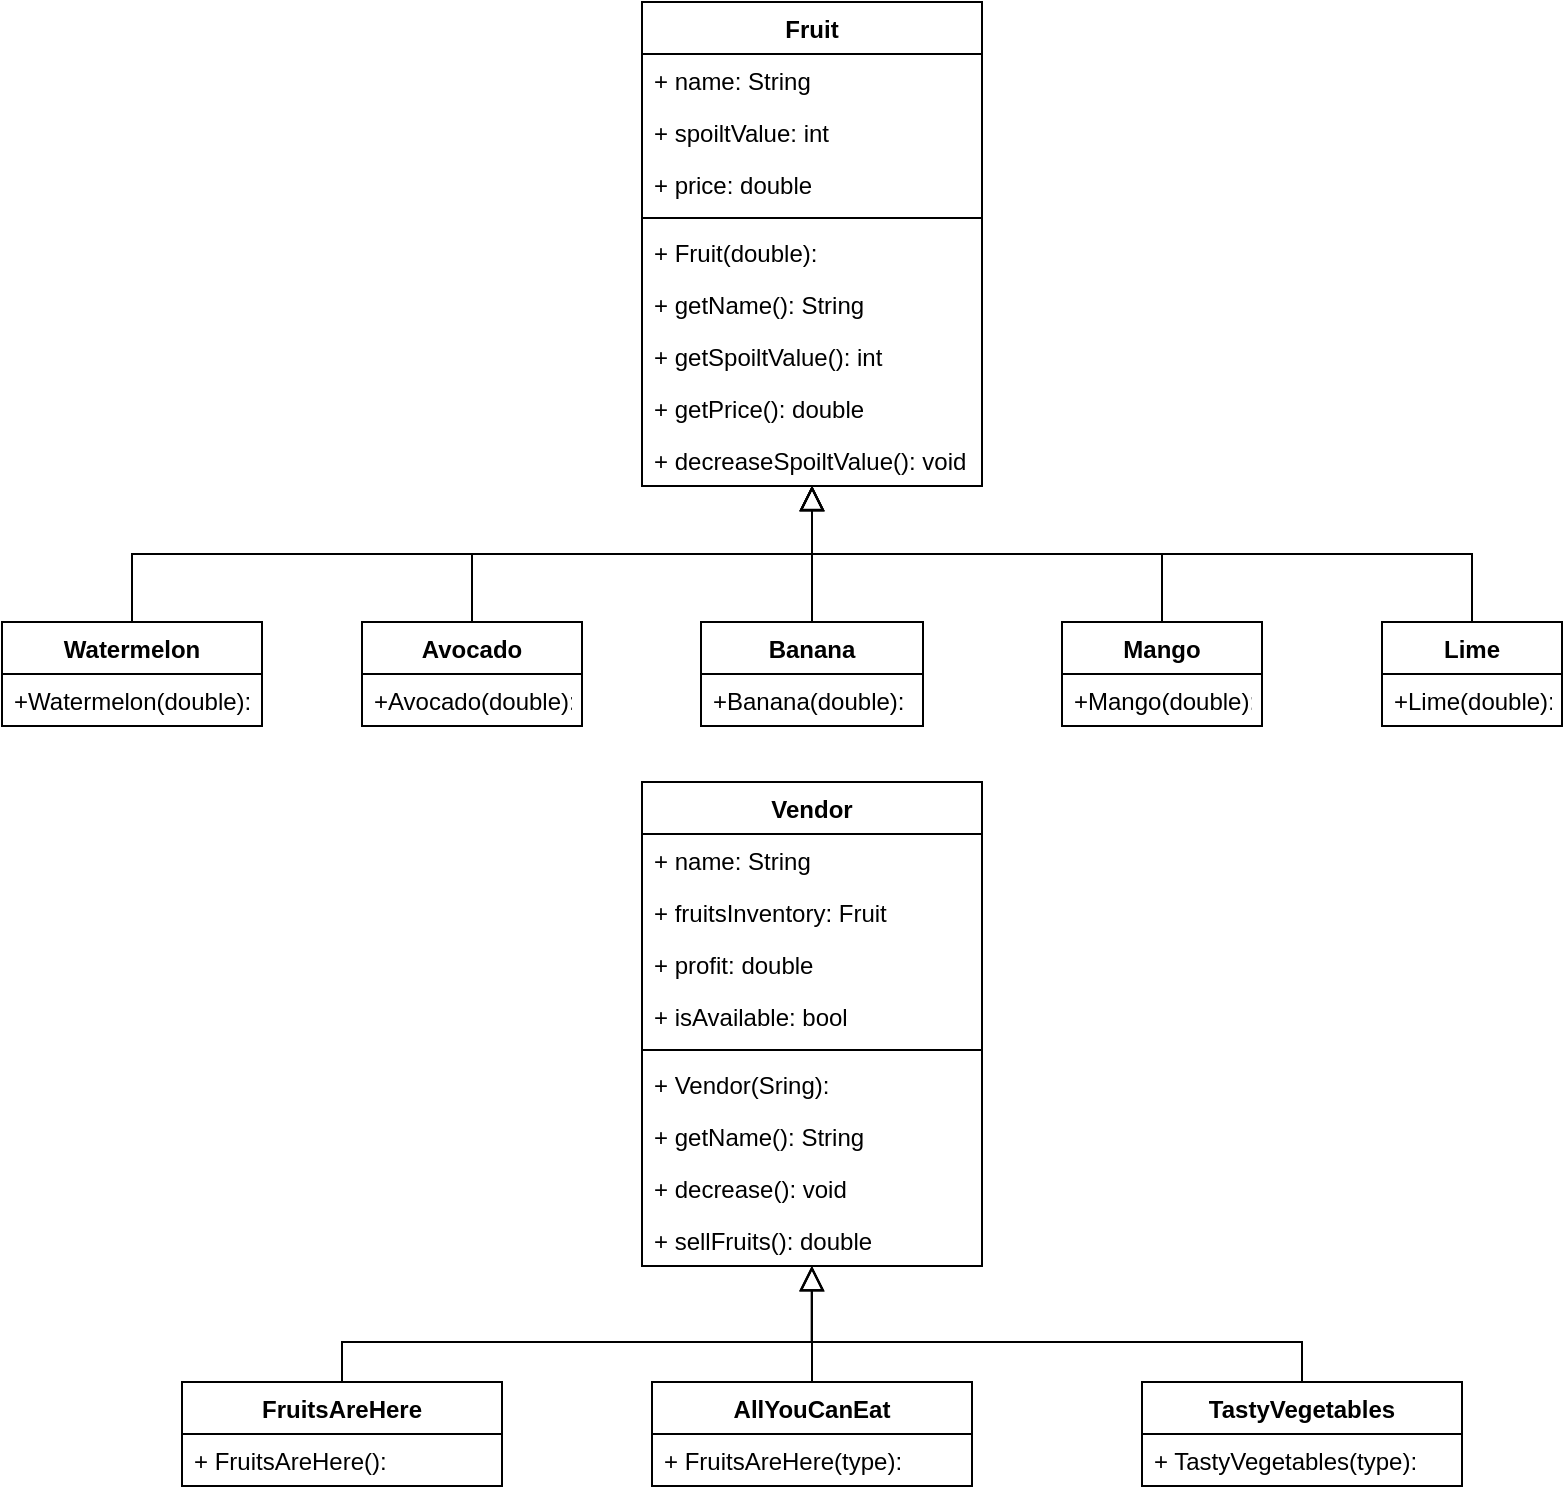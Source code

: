<mxfile version="20.5.3" type="github">
  <diagram id="C5RBs43oDa-KdzZeNtuy" name="Page-1">
    <mxGraphModel dx="951" dy="478" grid="1" gridSize="10" guides="1" tooltips="1" connect="1" arrows="1" fold="1" page="1" pageScale="1" pageWidth="827" pageHeight="1169" math="0" shadow="0">
      <root>
        <mxCell id="WIyWlLk6GJQsqaUBKTNV-0" />
        <mxCell id="WIyWlLk6GJQsqaUBKTNV-1" parent="WIyWlLk6GJQsqaUBKTNV-0" />
        <mxCell id="qY9DkQJwHZ6WqIzic8MO-0" value="Fruit" style="swimlane;fontStyle=1;align=center;verticalAlign=top;childLayout=stackLayout;horizontal=1;startSize=26;horizontalStack=0;resizeParent=1;resizeParentMax=0;resizeLast=0;collapsible=1;marginBottom=0;" parent="WIyWlLk6GJQsqaUBKTNV-1" vertex="1">
          <mxGeometry x="350" y="10" width="170" height="242" as="geometry" />
        </mxCell>
        <mxCell id="qY9DkQJwHZ6WqIzic8MO-1" value="+ name: String" style="text;strokeColor=none;fillColor=none;align=left;verticalAlign=top;spacingLeft=4;spacingRight=4;overflow=hidden;rotatable=0;points=[[0,0.5],[1,0.5]];portConstraint=eastwest;" parent="qY9DkQJwHZ6WqIzic8MO-0" vertex="1">
          <mxGeometry y="26" width="170" height="26" as="geometry" />
        </mxCell>
        <mxCell id="qY9DkQJwHZ6WqIzic8MO-4" value="+ spoiltValue: int" style="text;strokeColor=none;fillColor=none;align=left;verticalAlign=top;spacingLeft=4;spacingRight=4;overflow=hidden;rotatable=0;points=[[0,0.5],[1,0.5]];portConstraint=eastwest;" parent="qY9DkQJwHZ6WqIzic8MO-0" vertex="1">
          <mxGeometry y="52" width="170" height="26" as="geometry" />
        </mxCell>
        <mxCell id="qY9DkQJwHZ6WqIzic8MO-5" value="+ price: double" style="text;strokeColor=none;fillColor=none;align=left;verticalAlign=top;spacingLeft=4;spacingRight=4;overflow=hidden;rotatable=0;points=[[0,0.5],[1,0.5]];portConstraint=eastwest;" parent="qY9DkQJwHZ6WqIzic8MO-0" vertex="1">
          <mxGeometry y="78" width="170" height="26" as="geometry" />
        </mxCell>
        <mxCell id="qY9DkQJwHZ6WqIzic8MO-2" value="" style="line;strokeWidth=1;fillColor=none;align=left;verticalAlign=middle;spacingTop=-1;spacingLeft=3;spacingRight=3;rotatable=0;labelPosition=right;points=[];portConstraint=eastwest;strokeColor=inherit;" parent="qY9DkQJwHZ6WqIzic8MO-0" vertex="1">
          <mxGeometry y="104" width="170" height="8" as="geometry" />
        </mxCell>
        <mxCell id="qY9DkQJwHZ6WqIzic8MO-3" value="+ Fruit(double):" style="text;strokeColor=none;fillColor=none;align=left;verticalAlign=top;spacingLeft=4;spacingRight=4;overflow=hidden;rotatable=0;points=[[0,0.5],[1,0.5]];portConstraint=eastwest;" parent="qY9DkQJwHZ6WqIzic8MO-0" vertex="1">
          <mxGeometry y="112" width="170" height="26" as="geometry" />
        </mxCell>
        <mxCell id="qY9DkQJwHZ6WqIzic8MO-6" value="+ getName(): String" style="text;strokeColor=none;fillColor=none;align=left;verticalAlign=top;spacingLeft=4;spacingRight=4;overflow=hidden;rotatable=0;points=[[0,0.5],[1,0.5]];portConstraint=eastwest;" parent="qY9DkQJwHZ6WqIzic8MO-0" vertex="1">
          <mxGeometry y="138" width="170" height="26" as="geometry" />
        </mxCell>
        <mxCell id="qY9DkQJwHZ6WqIzic8MO-7" value="+ getSpoiltValue(): int" style="text;strokeColor=none;fillColor=none;align=left;verticalAlign=top;spacingLeft=4;spacingRight=4;overflow=hidden;rotatable=0;points=[[0,0.5],[1,0.5]];portConstraint=eastwest;" parent="qY9DkQJwHZ6WqIzic8MO-0" vertex="1">
          <mxGeometry y="164" width="170" height="26" as="geometry" />
        </mxCell>
        <mxCell id="qY9DkQJwHZ6WqIzic8MO-8" value="+ getPrice(): double" style="text;strokeColor=none;fillColor=none;align=left;verticalAlign=top;spacingLeft=4;spacingRight=4;overflow=hidden;rotatable=0;points=[[0,0.5],[1,0.5]];portConstraint=eastwest;" parent="qY9DkQJwHZ6WqIzic8MO-0" vertex="1">
          <mxGeometry y="190" width="170" height="26" as="geometry" />
        </mxCell>
        <mxCell id="qY9DkQJwHZ6WqIzic8MO-9" value="+ decreaseSpoiltValue(): void" style="text;strokeColor=none;fillColor=none;align=left;verticalAlign=top;spacingLeft=4;spacingRight=4;overflow=hidden;rotatable=0;points=[[0,0.5],[1,0.5]];portConstraint=eastwest;" parent="qY9DkQJwHZ6WqIzic8MO-0" vertex="1">
          <mxGeometry y="216" width="170" height="26" as="geometry" />
        </mxCell>
        <mxCell id="qY9DkQJwHZ6WqIzic8MO-10" value="" style="endArrow=block;endSize=10;endFill=0;shadow=0;strokeWidth=1;rounded=0;edgeStyle=elbowEdgeStyle;elbow=vertical;exitX=0.5;exitY=0;exitDx=0;exitDy=0;" parent="WIyWlLk6GJQsqaUBKTNV-1" source="qY9DkQJwHZ6WqIzic8MO-12" target="qY9DkQJwHZ6WqIzic8MO-9" edge="1">
          <mxGeometry width="160" relative="1" as="geometry">
            <mxPoint x="100" y="370" as="sourcePoint" />
            <mxPoint x="160" y="300" as="targetPoint" />
          </mxGeometry>
        </mxCell>
        <mxCell id="qY9DkQJwHZ6WqIzic8MO-11" value="" style="endArrow=block;endSize=10;endFill=0;shadow=0;strokeWidth=1;rounded=0;edgeStyle=elbowEdgeStyle;elbow=vertical;exitX=0.5;exitY=0;exitDx=0;exitDy=0;entryX=0.5;entryY=1.006;entryDx=0;entryDy=0;entryPerimeter=0;" parent="WIyWlLk6GJQsqaUBKTNV-1" source="qY9DkQJwHZ6WqIzic8MO-18" target="qY9DkQJwHZ6WqIzic8MO-9" edge="1">
          <mxGeometry width="160" relative="1" as="geometry">
            <mxPoint x="290" y="340" as="sourcePoint" />
            <mxPoint x="240" y="270" as="targetPoint" />
          </mxGeometry>
        </mxCell>
        <mxCell id="qY9DkQJwHZ6WqIzic8MO-12" value="Watermelon" style="swimlane;fontStyle=1;align=center;verticalAlign=top;childLayout=stackLayout;horizontal=1;startSize=26;horizontalStack=0;resizeParent=1;resizeLast=0;collapsible=1;marginBottom=0;rounded=0;shadow=0;strokeWidth=1;" parent="WIyWlLk6GJQsqaUBKTNV-1" vertex="1">
          <mxGeometry x="30" y="320" width="130" height="52" as="geometry">
            <mxRectangle x="130" y="380" width="160" height="26" as="alternateBounds" />
          </mxGeometry>
        </mxCell>
        <mxCell id="qY9DkQJwHZ6WqIzic8MO-16" value="+Watermelon(double):" style="text;align=left;verticalAlign=top;spacingLeft=4;spacingRight=4;overflow=hidden;rotatable=0;points=[[0,0.5],[1,0.5]];portConstraint=eastwest;fontStyle=0" parent="qY9DkQJwHZ6WqIzic8MO-12" vertex="1">
          <mxGeometry y="26" width="130" height="26" as="geometry" />
        </mxCell>
        <mxCell id="qY9DkQJwHZ6WqIzic8MO-18" value="Banana" style="swimlane;fontStyle=1;align=center;verticalAlign=top;childLayout=stackLayout;horizontal=1;startSize=26;horizontalStack=0;resizeParent=1;resizeLast=0;collapsible=1;marginBottom=0;rounded=0;shadow=0;strokeWidth=1;" parent="WIyWlLk6GJQsqaUBKTNV-1" vertex="1">
          <mxGeometry x="379.5" y="320" width="111" height="52" as="geometry">
            <mxRectangle x="130" y="380" width="160" height="26" as="alternateBounds" />
          </mxGeometry>
        </mxCell>
        <mxCell id="qY9DkQJwHZ6WqIzic8MO-19" value="+Banana(double):" style="text;align=left;verticalAlign=top;spacingLeft=4;spacingRight=4;overflow=hidden;rotatable=0;points=[[0,0.5],[1,0.5]];portConstraint=eastwest;fontStyle=0" parent="qY9DkQJwHZ6WqIzic8MO-18" vertex="1">
          <mxGeometry y="26" width="111" height="26" as="geometry" />
        </mxCell>
        <mxCell id="qY9DkQJwHZ6WqIzic8MO-20" value="Lime" style="swimlane;fontStyle=1;align=center;verticalAlign=top;childLayout=stackLayout;horizontal=1;startSize=26;horizontalStack=0;resizeParent=1;resizeLast=0;collapsible=1;marginBottom=0;rounded=0;shadow=0;strokeWidth=1;" parent="WIyWlLk6GJQsqaUBKTNV-1" vertex="1">
          <mxGeometry x="720" y="320" width="90" height="52" as="geometry">
            <mxRectangle x="130" y="380" width="160" height="26" as="alternateBounds" />
          </mxGeometry>
        </mxCell>
        <mxCell id="qY9DkQJwHZ6WqIzic8MO-21" value="+Lime(double):" style="text;align=left;verticalAlign=top;spacingLeft=4;spacingRight=4;overflow=hidden;rotatable=0;points=[[0,0.5],[1,0.5]];portConstraint=eastwest;fontStyle=0" parent="qY9DkQJwHZ6WqIzic8MO-20" vertex="1">
          <mxGeometry y="26" width="90" height="26" as="geometry" />
        </mxCell>
        <mxCell id="qY9DkQJwHZ6WqIzic8MO-22" value="Mango" style="swimlane;fontStyle=1;align=center;verticalAlign=top;childLayout=stackLayout;horizontal=1;startSize=26;horizontalStack=0;resizeParent=1;resizeLast=0;collapsible=1;marginBottom=0;rounded=0;shadow=0;strokeWidth=1;" parent="WIyWlLk6GJQsqaUBKTNV-1" vertex="1">
          <mxGeometry x="560" y="320" width="100" height="52" as="geometry">
            <mxRectangle x="130" y="380" width="160" height="26" as="alternateBounds" />
          </mxGeometry>
        </mxCell>
        <mxCell id="qY9DkQJwHZ6WqIzic8MO-23" value="+Mango(double):" style="text;align=left;verticalAlign=top;spacingLeft=4;spacingRight=4;overflow=hidden;rotatable=0;points=[[0,0.5],[1,0.5]];portConstraint=eastwest;fontStyle=0" parent="qY9DkQJwHZ6WqIzic8MO-22" vertex="1">
          <mxGeometry y="26" width="100" height="26" as="geometry" />
        </mxCell>
        <mxCell id="qY9DkQJwHZ6WqIzic8MO-24" value="Avocado" style="swimlane;fontStyle=1;align=center;verticalAlign=top;childLayout=stackLayout;horizontal=1;startSize=26;horizontalStack=0;resizeParent=1;resizeLast=0;collapsible=1;marginBottom=0;rounded=0;shadow=0;strokeWidth=1;" parent="WIyWlLk6GJQsqaUBKTNV-1" vertex="1">
          <mxGeometry x="210" y="320" width="110" height="52" as="geometry">
            <mxRectangle x="130" y="380" width="160" height="26" as="alternateBounds" />
          </mxGeometry>
        </mxCell>
        <mxCell id="qY9DkQJwHZ6WqIzic8MO-25" value="+Avocado(double):" style="text;align=left;verticalAlign=top;spacingLeft=4;spacingRight=4;overflow=hidden;rotatable=0;points=[[0,0.5],[1,0.5]];portConstraint=eastwest;fontStyle=0" parent="qY9DkQJwHZ6WqIzic8MO-24" vertex="1">
          <mxGeometry y="26" width="110" height="26" as="geometry" />
        </mxCell>
        <mxCell id="qY9DkQJwHZ6WqIzic8MO-28" value="" style="endArrow=block;endSize=10;endFill=0;shadow=0;strokeWidth=1;rounded=0;edgeStyle=elbowEdgeStyle;elbow=vertical;exitX=0.5;exitY=0;exitDx=0;exitDy=0;entryX=0.5;entryY=0.991;entryDx=0;entryDy=0;entryPerimeter=0;" parent="WIyWlLk6GJQsqaUBKTNV-1" source="qY9DkQJwHZ6WqIzic8MO-20" target="qY9DkQJwHZ6WqIzic8MO-9" edge="1">
          <mxGeometry width="160" relative="1" as="geometry">
            <mxPoint x="380" y="328" as="sourcePoint" />
            <mxPoint x="260" y="270" as="targetPoint" />
          </mxGeometry>
        </mxCell>
        <mxCell id="qY9DkQJwHZ6WqIzic8MO-29" value="" style="endArrow=block;endSize=10;endFill=0;shadow=0;strokeWidth=1;rounded=0;edgeStyle=elbowEdgeStyle;elbow=vertical;exitX=0.5;exitY=0;exitDx=0;exitDy=0;entryX=0.5;entryY=0.996;entryDx=0;entryDy=0;entryPerimeter=0;" parent="WIyWlLk6GJQsqaUBKTNV-1" source="qY9DkQJwHZ6WqIzic8MO-24" target="qY9DkQJwHZ6WqIzic8MO-9" edge="1">
          <mxGeometry width="160" relative="1" as="geometry">
            <mxPoint x="115" y="350" as="sourcePoint" />
            <mxPoint x="255" y="272" as="targetPoint" />
          </mxGeometry>
        </mxCell>
        <mxCell id="qY9DkQJwHZ6WqIzic8MO-30" value="" style="endArrow=block;endSize=10;endFill=0;shadow=0;strokeWidth=1;rounded=0;edgeStyle=elbowEdgeStyle;elbow=vertical;exitX=0.5;exitY=0;exitDx=0;exitDy=0;entryX=0.5;entryY=1.002;entryDx=0;entryDy=0;entryPerimeter=0;" parent="WIyWlLk6GJQsqaUBKTNV-1" source="qY9DkQJwHZ6WqIzic8MO-22" target="qY9DkQJwHZ6WqIzic8MO-9" edge="1">
          <mxGeometry width="160" relative="1" as="geometry">
            <mxPoint x="415" y="350" as="sourcePoint" />
            <mxPoint x="255" y="271.766" as="targetPoint" />
          </mxGeometry>
        </mxCell>
        <mxCell id="X1cJ_ASawGLhmO6_ULcc-0" value="Vendor" style="swimlane;fontStyle=1;align=center;verticalAlign=top;childLayout=stackLayout;horizontal=1;startSize=26;horizontalStack=0;resizeParent=1;resizeParentMax=0;resizeLast=0;collapsible=1;marginBottom=0;" vertex="1" parent="WIyWlLk6GJQsqaUBKTNV-1">
          <mxGeometry x="350" y="400" width="170" height="242" as="geometry" />
        </mxCell>
        <mxCell id="X1cJ_ASawGLhmO6_ULcc-1" value="+ name: String" style="text;strokeColor=none;fillColor=none;align=left;verticalAlign=top;spacingLeft=4;spacingRight=4;overflow=hidden;rotatable=0;points=[[0,0.5],[1,0.5]];portConstraint=eastwest;" vertex="1" parent="X1cJ_ASawGLhmO6_ULcc-0">
          <mxGeometry y="26" width="170" height="26" as="geometry" />
        </mxCell>
        <mxCell id="X1cJ_ASawGLhmO6_ULcc-2" value="+ fruitsInventory: Fruit" style="text;strokeColor=none;fillColor=none;align=left;verticalAlign=top;spacingLeft=4;spacingRight=4;overflow=hidden;rotatable=0;points=[[0,0.5],[1,0.5]];portConstraint=eastwest;" vertex="1" parent="X1cJ_ASawGLhmO6_ULcc-0">
          <mxGeometry y="52" width="170" height="26" as="geometry" />
        </mxCell>
        <mxCell id="X1cJ_ASawGLhmO6_ULcc-3" value="+ profit: double" style="text;strokeColor=none;fillColor=none;align=left;verticalAlign=top;spacingLeft=4;spacingRight=4;overflow=hidden;rotatable=0;points=[[0,0.5],[1,0.5]];portConstraint=eastwest;" vertex="1" parent="X1cJ_ASawGLhmO6_ULcc-0">
          <mxGeometry y="78" width="170" height="26" as="geometry" />
        </mxCell>
        <mxCell id="X1cJ_ASawGLhmO6_ULcc-11" value="+ isAvailable: bool" style="text;strokeColor=none;fillColor=none;align=left;verticalAlign=top;spacingLeft=4;spacingRight=4;overflow=hidden;rotatable=0;points=[[0,0.5],[1,0.5]];portConstraint=eastwest;" vertex="1" parent="X1cJ_ASawGLhmO6_ULcc-0">
          <mxGeometry y="104" width="170" height="26" as="geometry" />
        </mxCell>
        <mxCell id="X1cJ_ASawGLhmO6_ULcc-4" value="" style="line;strokeWidth=1;fillColor=none;align=left;verticalAlign=middle;spacingTop=-1;spacingLeft=3;spacingRight=3;rotatable=0;labelPosition=right;points=[];portConstraint=eastwest;strokeColor=inherit;" vertex="1" parent="X1cJ_ASawGLhmO6_ULcc-0">
          <mxGeometry y="130" width="170" height="8" as="geometry" />
        </mxCell>
        <mxCell id="X1cJ_ASawGLhmO6_ULcc-5" value="+ Vendor(Sring):" style="text;strokeColor=none;fillColor=none;align=left;verticalAlign=top;spacingLeft=4;spacingRight=4;overflow=hidden;rotatable=0;points=[[0,0.5],[1,0.5]];portConstraint=eastwest;" vertex="1" parent="X1cJ_ASawGLhmO6_ULcc-0">
          <mxGeometry y="138" width="170" height="26" as="geometry" />
        </mxCell>
        <mxCell id="X1cJ_ASawGLhmO6_ULcc-6" value="+ getName(): String" style="text;strokeColor=none;fillColor=none;align=left;verticalAlign=top;spacingLeft=4;spacingRight=4;overflow=hidden;rotatable=0;points=[[0,0.5],[1,0.5]];portConstraint=eastwest;" vertex="1" parent="X1cJ_ASawGLhmO6_ULcc-0">
          <mxGeometry y="164" width="170" height="26" as="geometry" />
        </mxCell>
        <mxCell id="X1cJ_ASawGLhmO6_ULcc-9" value="+ decrease(): void" style="text;strokeColor=none;fillColor=none;align=left;verticalAlign=top;spacingLeft=4;spacingRight=4;overflow=hidden;rotatable=0;points=[[0,0.5],[1,0.5]];portConstraint=eastwest;" vertex="1" parent="X1cJ_ASawGLhmO6_ULcc-0">
          <mxGeometry y="190" width="170" height="26" as="geometry" />
        </mxCell>
        <mxCell id="X1cJ_ASawGLhmO6_ULcc-12" value="+ sellFruits(): double" style="text;strokeColor=none;fillColor=none;align=left;verticalAlign=top;spacingLeft=4;spacingRight=4;overflow=hidden;rotatable=0;points=[[0,0.5],[1,0.5]];portConstraint=eastwest;" vertex="1" parent="X1cJ_ASawGLhmO6_ULcc-0">
          <mxGeometry y="216" width="170" height="26" as="geometry" />
        </mxCell>
        <mxCell id="X1cJ_ASawGLhmO6_ULcc-13" value="FruitsAreHere" style="swimlane;fontStyle=1;align=center;verticalAlign=top;childLayout=stackLayout;horizontal=1;startSize=26;horizontalStack=0;resizeParent=1;resizeParentMax=0;resizeLast=0;collapsible=1;marginBottom=0;" vertex="1" parent="WIyWlLk6GJQsqaUBKTNV-1">
          <mxGeometry x="120" y="700" width="160" height="52" as="geometry" />
        </mxCell>
        <mxCell id="X1cJ_ASawGLhmO6_ULcc-16" value="+ FruitsAreHere():" style="text;strokeColor=none;fillColor=none;align=left;verticalAlign=top;spacingLeft=4;spacingRight=4;overflow=hidden;rotatable=0;points=[[0,0.5],[1,0.5]];portConstraint=eastwest;" vertex="1" parent="X1cJ_ASawGLhmO6_ULcc-13">
          <mxGeometry y="26" width="160" height="26" as="geometry" />
        </mxCell>
        <mxCell id="X1cJ_ASawGLhmO6_ULcc-18" value="" style="endArrow=block;endSize=10;endFill=0;shadow=0;strokeWidth=1;rounded=0;edgeStyle=elbowEdgeStyle;elbow=vertical;exitX=0.5;exitY=0;exitDx=0;exitDy=0;entryX=0.5;entryY=1;entryDx=0;entryDy=0;" edge="1" parent="WIyWlLk6GJQsqaUBKTNV-1" source="X1cJ_ASawGLhmO6_ULcc-13" target="X1cJ_ASawGLhmO6_ULcc-0">
          <mxGeometry width="160" relative="1" as="geometry">
            <mxPoint x="-20" y="738.1" as="sourcePoint" />
            <mxPoint x="150" y="669.996" as="targetPoint" />
            <Array as="points">
              <mxPoint x="300" y="680" />
              <mxPoint x="200" y="660" />
              <mxPoint x="100" y="680" />
            </Array>
          </mxGeometry>
        </mxCell>
        <mxCell id="X1cJ_ASawGLhmO6_ULcc-19" value="AllYouCanEat" style="swimlane;fontStyle=1;align=center;verticalAlign=top;childLayout=stackLayout;horizontal=1;startSize=26;horizontalStack=0;resizeParent=1;resizeParentMax=0;resizeLast=0;collapsible=1;marginBottom=0;" vertex="1" parent="WIyWlLk6GJQsqaUBKTNV-1">
          <mxGeometry x="355" y="700" width="160" height="52" as="geometry" />
        </mxCell>
        <mxCell id="X1cJ_ASawGLhmO6_ULcc-20" value="+ FruitsAreHere(type):" style="text;strokeColor=none;fillColor=none;align=left;verticalAlign=top;spacingLeft=4;spacingRight=4;overflow=hidden;rotatable=0;points=[[0,0.5],[1,0.5]];portConstraint=eastwest;" vertex="1" parent="X1cJ_ASawGLhmO6_ULcc-19">
          <mxGeometry y="26" width="160" height="26" as="geometry" />
        </mxCell>
        <mxCell id="X1cJ_ASawGLhmO6_ULcc-21" value="TastyVegetables" style="swimlane;fontStyle=1;align=center;verticalAlign=top;childLayout=stackLayout;horizontal=1;startSize=26;horizontalStack=0;resizeParent=1;resizeParentMax=0;resizeLast=0;collapsible=1;marginBottom=0;" vertex="1" parent="WIyWlLk6GJQsqaUBKTNV-1">
          <mxGeometry x="600" y="700" width="160" height="52" as="geometry" />
        </mxCell>
        <mxCell id="X1cJ_ASawGLhmO6_ULcc-22" value="+ TastyVegetables(type):" style="text;strokeColor=none;fillColor=none;align=left;verticalAlign=top;spacingLeft=4;spacingRight=4;overflow=hidden;rotatable=0;points=[[0,0.5],[1,0.5]];portConstraint=eastwest;" vertex="1" parent="X1cJ_ASawGLhmO6_ULcc-21">
          <mxGeometry y="26" width="160" height="26" as="geometry" />
        </mxCell>
        <mxCell id="X1cJ_ASawGLhmO6_ULcc-23" value="" style="endArrow=block;endSize=10;endFill=0;shadow=0;strokeWidth=1;rounded=0;edgeStyle=elbowEdgeStyle;elbow=vertical;exitX=0.5;exitY=0;exitDx=0;exitDy=0;entryX=0.5;entryY=1.007;entryDx=0;entryDy=0;entryPerimeter=0;" edge="1" parent="WIyWlLk6GJQsqaUBKTNV-1" source="X1cJ_ASawGLhmO6_ULcc-19" target="X1cJ_ASawGLhmO6_ULcc-12">
          <mxGeometry width="160" relative="1" as="geometry">
            <mxPoint x="250" y="720" as="sourcePoint" />
            <mxPoint x="130" y="640" as="targetPoint" />
            <Array as="points">
              <mxPoint x="360" y="670" />
            </Array>
          </mxGeometry>
        </mxCell>
        <mxCell id="X1cJ_ASawGLhmO6_ULcc-24" value="" style="endArrow=block;endSize=10;endFill=0;shadow=0;strokeWidth=1;rounded=0;edgeStyle=elbowEdgeStyle;elbow=vertical;exitX=0.5;exitY=0;exitDx=0;exitDy=0;entryX=0.499;entryY=0.999;entryDx=0;entryDy=0;entryPerimeter=0;" edge="1" parent="WIyWlLk6GJQsqaUBKTNV-1" source="X1cJ_ASawGLhmO6_ULcc-21" target="X1cJ_ASawGLhmO6_ULcc-12">
          <mxGeometry width="160" relative="1" as="geometry">
            <mxPoint x="380" y="790" as="sourcePoint" />
            <mxPoint x="135" y="652.182" as="targetPoint" />
            <Array as="points">
              <mxPoint x="350" y="680" />
              <mxPoint x="120" y="700" />
            </Array>
          </mxGeometry>
        </mxCell>
      </root>
    </mxGraphModel>
  </diagram>
</mxfile>
